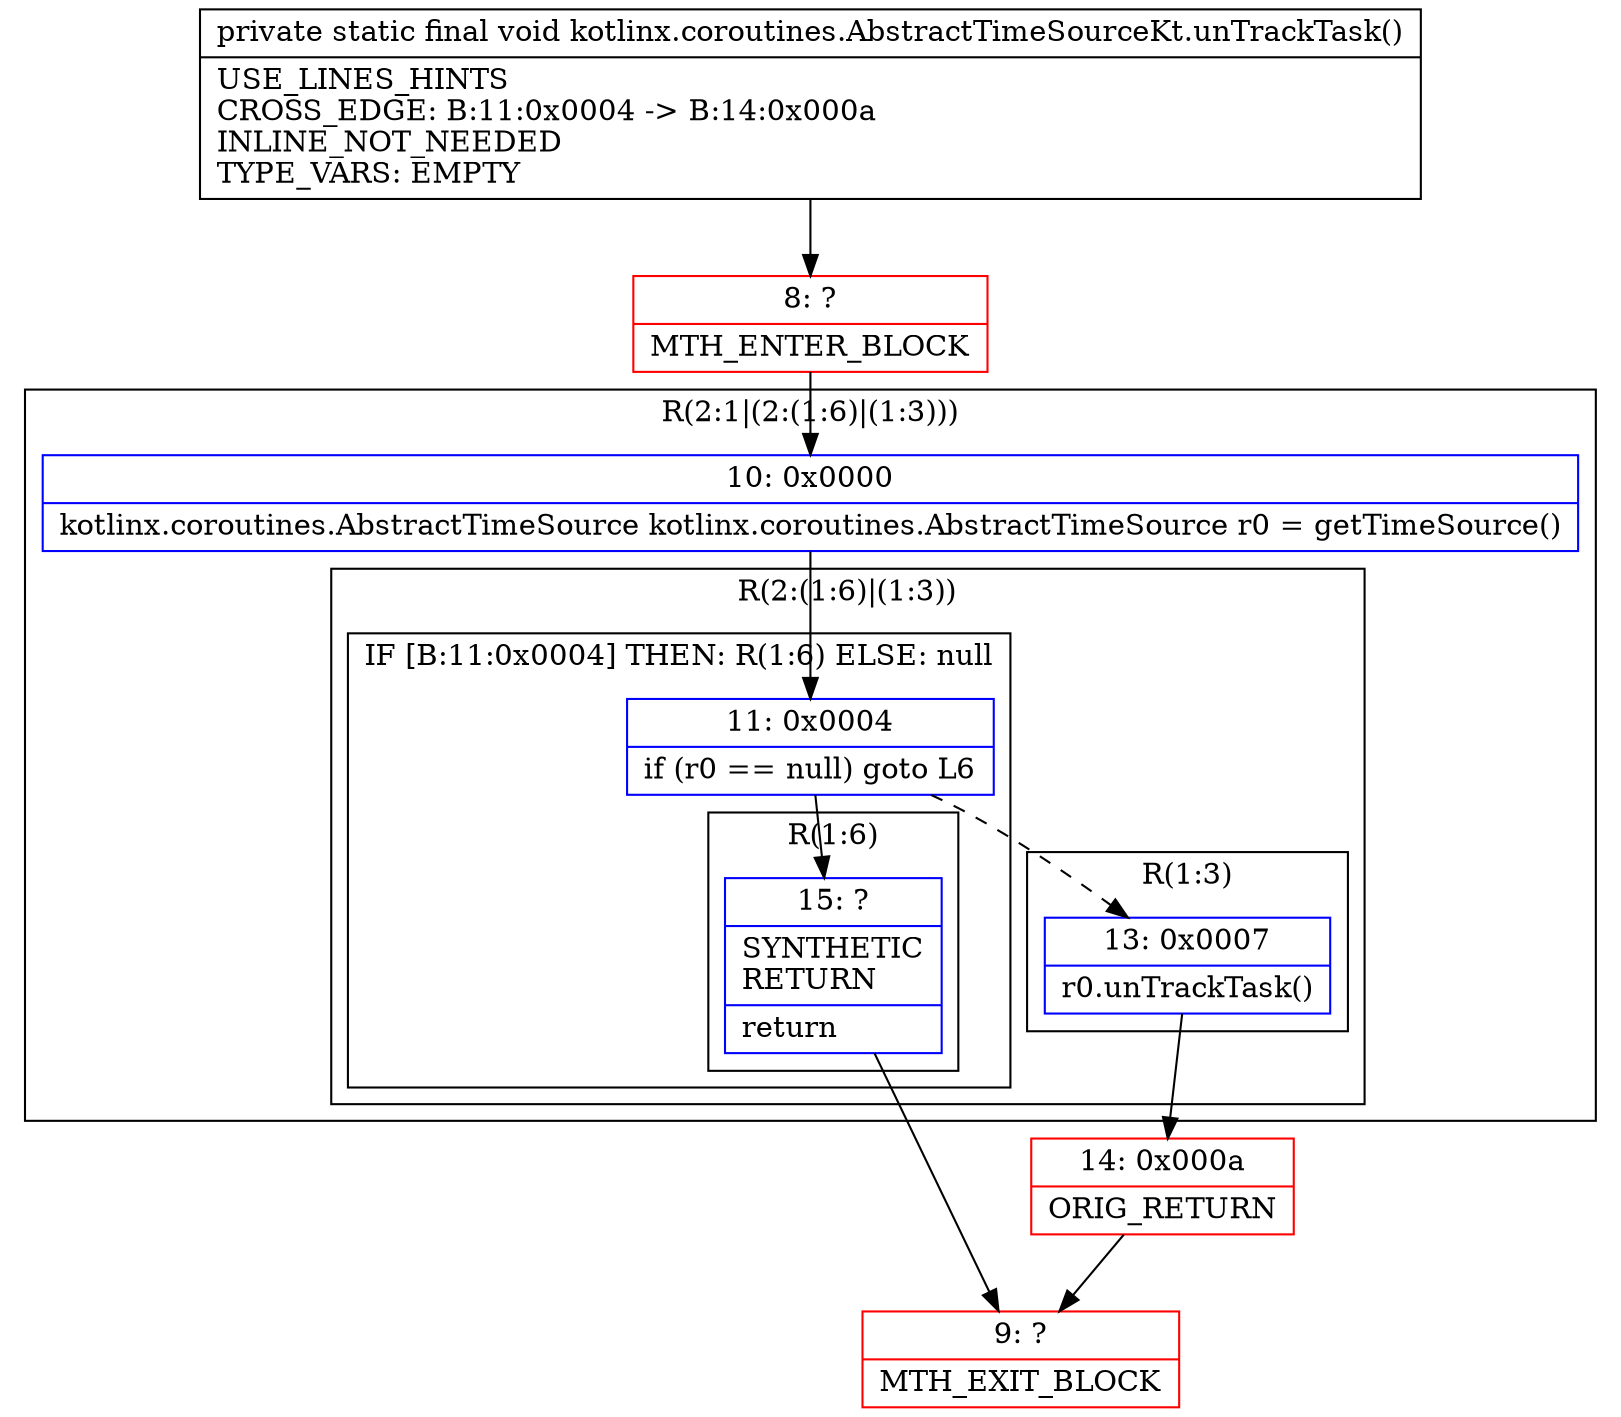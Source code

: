 digraph "CFG forkotlinx.coroutines.AbstractTimeSourceKt.unTrackTask()V" {
subgraph cluster_Region_1069062435 {
label = "R(2:1|(2:(1:6)|(1:3)))";
node [shape=record,color=blue];
Node_10 [shape=record,label="{10\:\ 0x0000|kotlinx.coroutines.AbstractTimeSource kotlinx.coroutines.AbstractTimeSource r0 = getTimeSource()\l}"];
subgraph cluster_Region_2100256275 {
label = "R(2:(1:6)|(1:3))";
node [shape=record,color=blue];
subgraph cluster_IfRegion_54487114 {
label = "IF [B:11:0x0004] THEN: R(1:6) ELSE: null";
node [shape=record,color=blue];
Node_11 [shape=record,label="{11\:\ 0x0004|if (r0 == null) goto L6\l}"];
subgraph cluster_Region_111380879 {
label = "R(1:6)";
node [shape=record,color=blue];
Node_15 [shape=record,label="{15\:\ ?|SYNTHETIC\lRETURN\l|return\l}"];
}
}
subgraph cluster_Region_1385204529 {
label = "R(1:3)";
node [shape=record,color=blue];
Node_13 [shape=record,label="{13\:\ 0x0007|r0.unTrackTask()\l}"];
}
}
}
Node_8 [shape=record,color=red,label="{8\:\ ?|MTH_ENTER_BLOCK\l}"];
Node_14 [shape=record,color=red,label="{14\:\ 0x000a|ORIG_RETURN\l}"];
Node_9 [shape=record,color=red,label="{9\:\ ?|MTH_EXIT_BLOCK\l}"];
MethodNode[shape=record,label="{private static final void kotlinx.coroutines.AbstractTimeSourceKt.unTrackTask()  | USE_LINES_HINTS\lCROSS_EDGE: B:11:0x0004 \-\> B:14:0x000a\lINLINE_NOT_NEEDED\lTYPE_VARS: EMPTY\l}"];
MethodNode -> Node_8;Node_10 -> Node_11;
Node_11 -> Node_13[style=dashed];
Node_11 -> Node_15;
Node_15 -> Node_9;
Node_13 -> Node_14;
Node_8 -> Node_10;
Node_14 -> Node_9;
}

